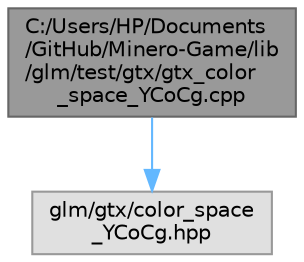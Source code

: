 digraph "C:/Users/HP/Documents/GitHub/Minero-Game/lib/glm/test/gtx/gtx_color_space_YCoCg.cpp"
{
 // LATEX_PDF_SIZE
  bgcolor="transparent";
  edge [fontname=Helvetica,fontsize=10,labelfontname=Helvetica,labelfontsize=10];
  node [fontname=Helvetica,fontsize=10,shape=box,height=0.2,width=0.4];
  Node1 [id="Node000001",label="C:/Users/HP/Documents\l/GitHub/Minero-Game/lib\l/glm/test/gtx/gtx_color\l_space_YCoCg.cpp",height=0.2,width=0.4,color="gray40", fillcolor="grey60", style="filled", fontcolor="black",tooltip=" "];
  Node1 -> Node2 [id="edge2_Node000001_Node000002",color="steelblue1",style="solid",tooltip=" "];
  Node2 [id="Node000002",label="glm/gtx/color_space\l_YCoCg.hpp",height=0.2,width=0.4,color="grey60", fillcolor="#E0E0E0", style="filled",tooltip=" "];
}
